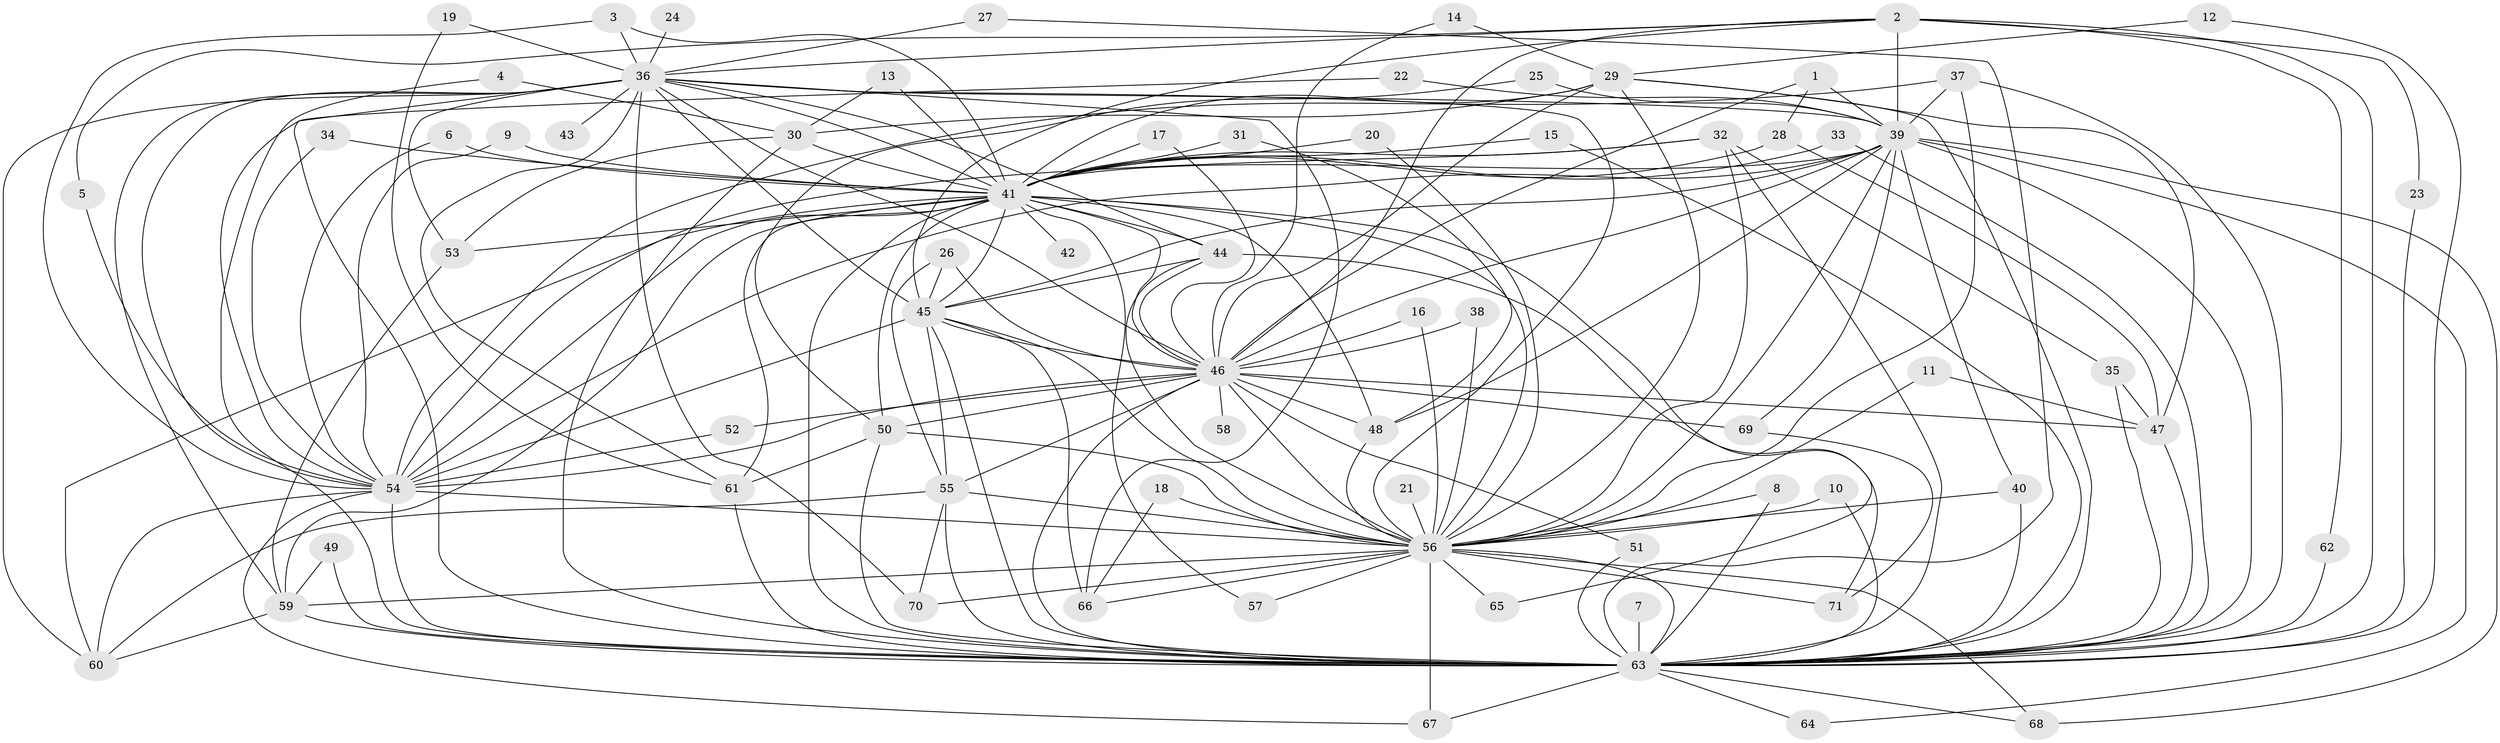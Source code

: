 // original degree distribution, {24: 0.014084507042253521, 23: 0.007042253521126761, 37: 0.007042253521126761, 21: 0.007042253521126761, 14: 0.007042253521126761, 34: 0.014084507042253521, 31: 0.007042253521126761, 18: 0.007042253521126761, 5: 0.056338028169014086, 3: 0.20422535211267606, 4: 0.07746478873239436, 6: 0.014084507042253521, 7: 0.007042253521126761, 2: 0.5633802816901409, 8: 0.007042253521126761}
// Generated by graph-tools (version 1.1) at 2025/49/03/09/25 03:49:30]
// undirected, 71 vertices, 187 edges
graph export_dot {
graph [start="1"]
  node [color=gray90,style=filled];
  1;
  2;
  3;
  4;
  5;
  6;
  7;
  8;
  9;
  10;
  11;
  12;
  13;
  14;
  15;
  16;
  17;
  18;
  19;
  20;
  21;
  22;
  23;
  24;
  25;
  26;
  27;
  28;
  29;
  30;
  31;
  32;
  33;
  34;
  35;
  36;
  37;
  38;
  39;
  40;
  41;
  42;
  43;
  44;
  45;
  46;
  47;
  48;
  49;
  50;
  51;
  52;
  53;
  54;
  55;
  56;
  57;
  58;
  59;
  60;
  61;
  62;
  63;
  64;
  65;
  66;
  67;
  68;
  69;
  70;
  71;
  1 -- 28 [weight=1.0];
  1 -- 39 [weight=2.0];
  1 -- 46 [weight=1.0];
  2 -- 5 [weight=1.0];
  2 -- 23 [weight=1.0];
  2 -- 36 [weight=1.0];
  2 -- 39 [weight=1.0];
  2 -- 45 [weight=1.0];
  2 -- 46 [weight=1.0];
  2 -- 62 [weight=1.0];
  2 -- 63 [weight=2.0];
  3 -- 36 [weight=1.0];
  3 -- 41 [weight=1.0];
  3 -- 54 [weight=1.0];
  4 -- 30 [weight=1.0];
  4 -- 63 [weight=1.0];
  5 -- 54 [weight=1.0];
  6 -- 41 [weight=1.0];
  6 -- 54 [weight=1.0];
  7 -- 63 [weight=2.0];
  8 -- 56 [weight=1.0];
  8 -- 63 [weight=1.0];
  9 -- 41 [weight=1.0];
  9 -- 54 [weight=1.0];
  10 -- 56 [weight=1.0];
  10 -- 63 [weight=1.0];
  11 -- 47 [weight=1.0];
  11 -- 56 [weight=1.0];
  12 -- 29 [weight=1.0];
  12 -- 63 [weight=1.0];
  13 -- 30 [weight=1.0];
  13 -- 41 [weight=1.0];
  14 -- 29 [weight=1.0];
  14 -- 46 [weight=1.0];
  15 -- 41 [weight=1.0];
  15 -- 63 [weight=2.0];
  16 -- 46 [weight=1.0];
  16 -- 56 [weight=1.0];
  17 -- 41 [weight=1.0];
  17 -- 46 [weight=1.0];
  18 -- 56 [weight=1.0];
  18 -- 66 [weight=1.0];
  19 -- 36 [weight=1.0];
  19 -- 61 [weight=1.0];
  20 -- 41 [weight=1.0];
  20 -- 56 [weight=1.0];
  21 -- 56 [weight=2.0];
  22 -- 39 [weight=1.0];
  22 -- 54 [weight=1.0];
  23 -- 63 [weight=1.0];
  24 -- 36 [weight=1.0];
  25 -- 39 [weight=1.0];
  25 -- 50 [weight=1.0];
  26 -- 45 [weight=1.0];
  26 -- 46 [weight=1.0];
  26 -- 55 [weight=1.0];
  27 -- 36 [weight=1.0];
  27 -- 63 [weight=1.0];
  28 -- 41 [weight=1.0];
  28 -- 47 [weight=1.0];
  29 -- 30 [weight=1.0];
  29 -- 41 [weight=1.0];
  29 -- 46 [weight=1.0];
  29 -- 47 [weight=1.0];
  29 -- 56 [weight=1.0];
  29 -- 63 [weight=1.0];
  30 -- 41 [weight=1.0];
  30 -- 53 [weight=1.0];
  30 -- 63 [weight=3.0];
  31 -- 41 [weight=1.0];
  31 -- 48 [weight=1.0];
  32 -- 35 [weight=1.0];
  32 -- 41 [weight=1.0];
  32 -- 54 [weight=1.0];
  32 -- 56 [weight=1.0];
  32 -- 63 [weight=1.0];
  33 -- 41 [weight=1.0];
  33 -- 63 [weight=1.0];
  34 -- 41 [weight=1.0];
  34 -- 54 [weight=1.0];
  35 -- 47 [weight=1.0];
  35 -- 63 [weight=1.0];
  36 -- 39 [weight=1.0];
  36 -- 41 [weight=1.0];
  36 -- 43 [weight=2.0];
  36 -- 44 [weight=1.0];
  36 -- 45 [weight=1.0];
  36 -- 46 [weight=1.0];
  36 -- 53 [weight=1.0];
  36 -- 54 [weight=2.0];
  36 -- 56 [weight=3.0];
  36 -- 59 [weight=1.0];
  36 -- 60 [weight=1.0];
  36 -- 61 [weight=1.0];
  36 -- 63 [weight=3.0];
  36 -- 66 [weight=2.0];
  36 -- 70 [weight=1.0];
  37 -- 39 [weight=1.0];
  37 -- 54 [weight=1.0];
  37 -- 56 [weight=1.0];
  37 -- 63 [weight=1.0];
  38 -- 46 [weight=1.0];
  38 -- 56 [weight=1.0];
  39 -- 40 [weight=1.0];
  39 -- 41 [weight=2.0];
  39 -- 45 [weight=1.0];
  39 -- 46 [weight=1.0];
  39 -- 48 [weight=1.0];
  39 -- 54 [weight=1.0];
  39 -- 56 [weight=3.0];
  39 -- 63 [weight=2.0];
  39 -- 64 [weight=1.0];
  39 -- 68 [weight=1.0];
  39 -- 69 [weight=1.0];
  40 -- 56 [weight=1.0];
  40 -- 63 [weight=1.0];
  41 -- 42 [weight=1.0];
  41 -- 44 [weight=1.0];
  41 -- 45 [weight=1.0];
  41 -- 46 [weight=1.0];
  41 -- 48 [weight=1.0];
  41 -- 50 [weight=1.0];
  41 -- 53 [weight=1.0];
  41 -- 54 [weight=2.0];
  41 -- 56 [weight=3.0];
  41 -- 57 [weight=1.0];
  41 -- 59 [weight=1.0];
  41 -- 60 [weight=1.0];
  41 -- 61 [weight=1.0];
  41 -- 63 [weight=2.0];
  41 -- 65 [weight=1.0];
  44 -- 45 [weight=1.0];
  44 -- 46 [weight=1.0];
  44 -- 56 [weight=1.0];
  44 -- 71 [weight=1.0];
  45 -- 46 [weight=3.0];
  45 -- 54 [weight=1.0];
  45 -- 55 [weight=1.0];
  45 -- 56 [weight=2.0];
  45 -- 63 [weight=2.0];
  45 -- 66 [weight=1.0];
  46 -- 47 [weight=3.0];
  46 -- 48 [weight=1.0];
  46 -- 50 [weight=1.0];
  46 -- 51 [weight=1.0];
  46 -- 52 [weight=1.0];
  46 -- 54 [weight=2.0];
  46 -- 55 [weight=1.0];
  46 -- 56 [weight=2.0];
  46 -- 58 [weight=1.0];
  46 -- 63 [weight=2.0];
  46 -- 69 [weight=3.0];
  47 -- 63 [weight=1.0];
  48 -- 56 [weight=1.0];
  49 -- 59 [weight=1.0];
  49 -- 63 [weight=1.0];
  50 -- 56 [weight=1.0];
  50 -- 61 [weight=1.0];
  50 -- 63 [weight=1.0];
  51 -- 63 [weight=1.0];
  52 -- 54 [weight=1.0];
  53 -- 59 [weight=1.0];
  54 -- 56 [weight=4.0];
  54 -- 60 [weight=1.0];
  54 -- 63 [weight=2.0];
  54 -- 67 [weight=1.0];
  55 -- 56 [weight=1.0];
  55 -- 60 [weight=1.0];
  55 -- 63 [weight=1.0];
  55 -- 70 [weight=1.0];
  56 -- 57 [weight=1.0];
  56 -- 59 [weight=1.0];
  56 -- 63 [weight=4.0];
  56 -- 65 [weight=1.0];
  56 -- 66 [weight=1.0];
  56 -- 67 [weight=1.0];
  56 -- 68 [weight=1.0];
  56 -- 70 [weight=2.0];
  56 -- 71 [weight=1.0];
  59 -- 60 [weight=1.0];
  59 -- 63 [weight=1.0];
  61 -- 63 [weight=1.0];
  62 -- 63 [weight=1.0];
  63 -- 64 [weight=1.0];
  63 -- 67 [weight=1.0];
  63 -- 68 [weight=1.0];
  69 -- 71 [weight=1.0];
}
